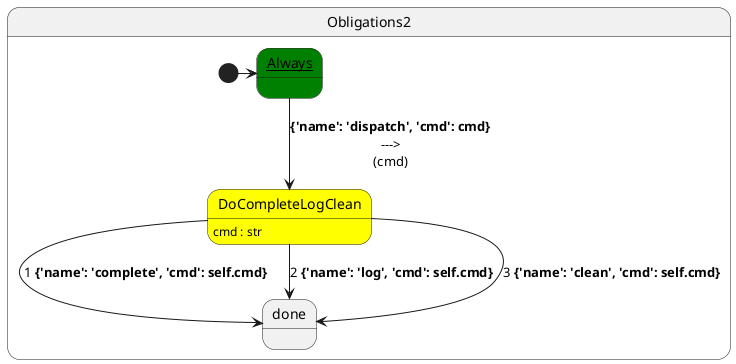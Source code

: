 @startuml
state Obligations2{
  [*] -> __Always__
  state __Always__ #green
  state DoCompleteLogClean #yellow : cmd : str
  __Always__ --> DoCompleteLogClean : **{'name': 'dispatch', 'cmd': cmd}**\n--->\n(cmd)
  DoCompleteLogClean --> done : 1 **{'name': 'complete', 'cmd': self.cmd}**
  DoCompleteLogClean --> done : 2 **{'name': 'log', 'cmd': self.cmd}**
  DoCompleteLogClean --> done : 3 **{'name': 'clean', 'cmd': self.cmd}**
}
@enduml